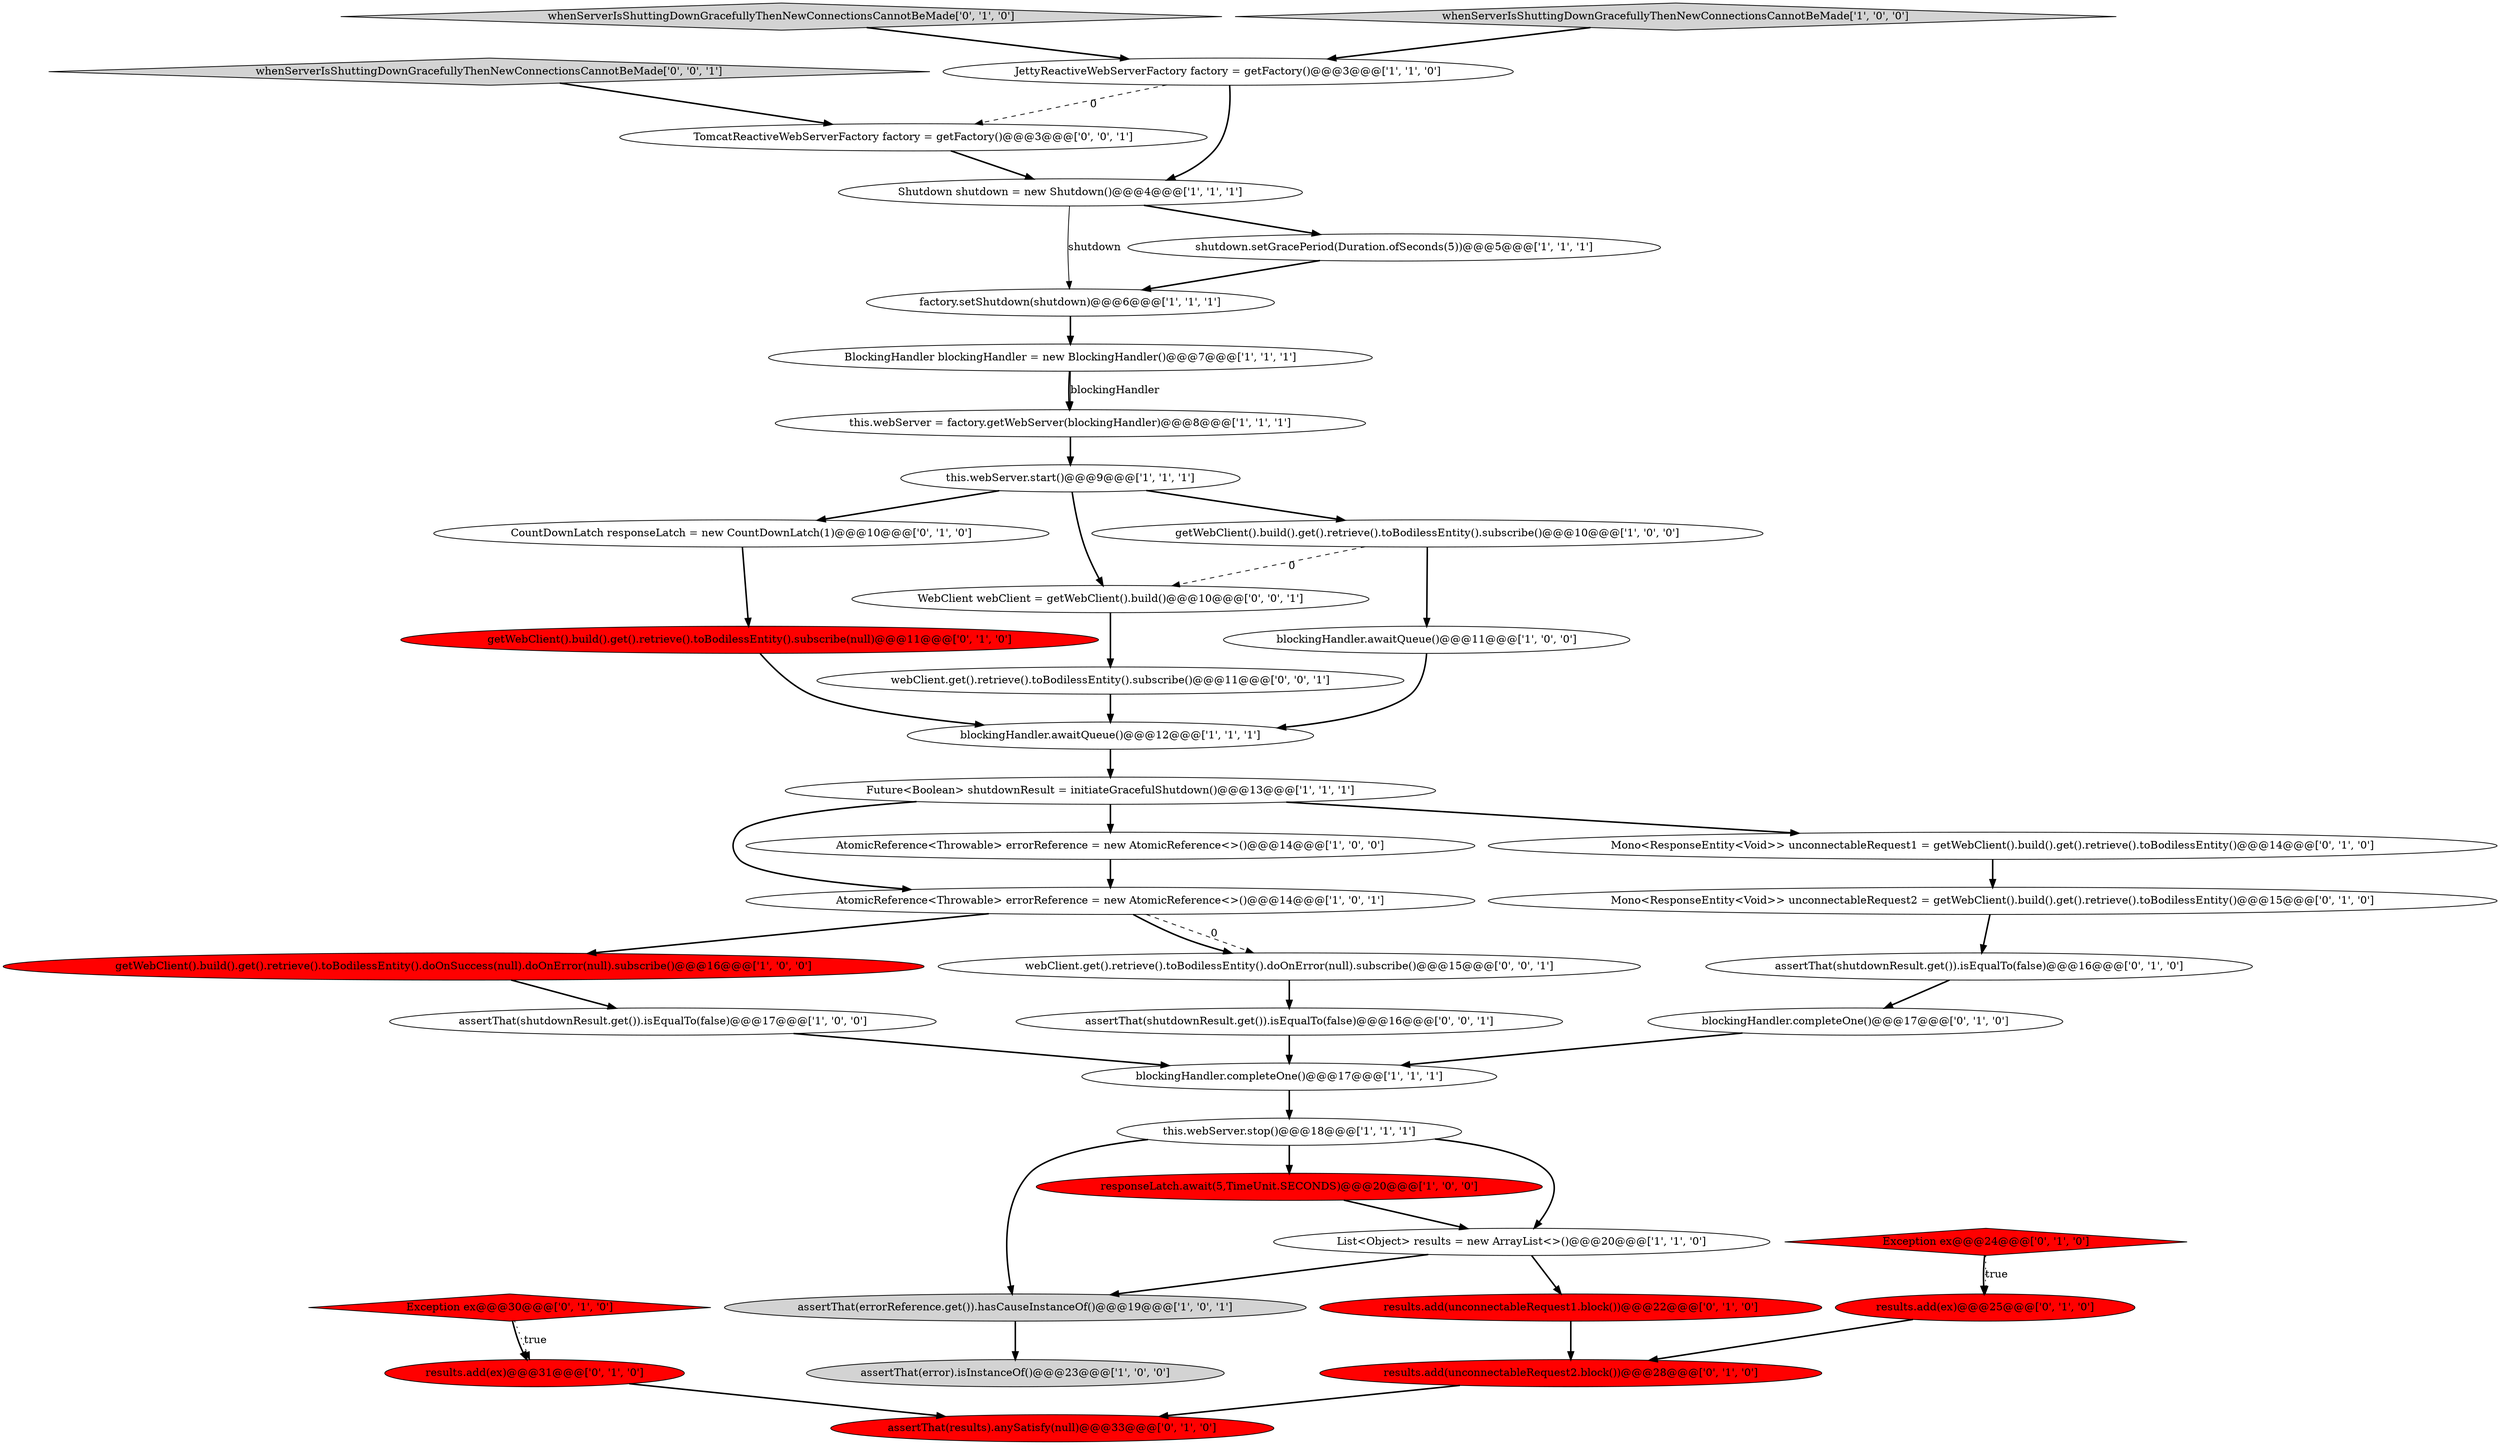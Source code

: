 digraph {
18 [style = filled, label = "List<Object> results = new ArrayList<>()@@@20@@@['1', '1', '0']", fillcolor = white, shape = ellipse image = "AAA0AAABBB1BBB"];
35 [style = filled, label = "CountDownLatch responseLatch = new CountDownLatch(1)@@@10@@@['0', '1', '0']", fillcolor = white, shape = ellipse image = "AAA0AAABBB2BBB"];
40 [style = filled, label = "TomcatReactiveWebServerFactory factory = getFactory()@@@3@@@['0', '0', '1']", fillcolor = white, shape = ellipse image = "AAA0AAABBB3BBB"];
29 [style = filled, label = "results.add(ex)@@@31@@@['0', '1', '0']", fillcolor = red, shape = ellipse image = "AAA1AAABBB2BBB"];
30 [style = filled, label = "Exception ex@@@24@@@['0', '1', '0']", fillcolor = red, shape = diamond image = "AAA1AAABBB2BBB"];
14 [style = filled, label = "AtomicReference<Throwable> errorReference = new AtomicReference<>()@@@14@@@['1', '0', '0']", fillcolor = white, shape = ellipse image = "AAA0AAABBB1BBB"];
37 [style = filled, label = "WebClient webClient = getWebClient().build()@@@10@@@['0', '0', '1']", fillcolor = white, shape = ellipse image = "AAA0AAABBB3BBB"];
12 [style = filled, label = "blockingHandler.completeOne()@@@17@@@['1', '1', '1']", fillcolor = white, shape = ellipse image = "AAA0AAABBB1BBB"];
38 [style = filled, label = "whenServerIsShuttingDownGracefullyThenNewConnectionsCannotBeMade['0', '0', '1']", fillcolor = lightgray, shape = diamond image = "AAA0AAABBB3BBB"];
41 [style = filled, label = "webClient.get().retrieve().toBodilessEntity().subscribe()@@@11@@@['0', '0', '1']", fillcolor = white, shape = ellipse image = "AAA0AAABBB3BBB"];
0 [style = filled, label = "factory.setShutdown(shutdown)@@@6@@@['1', '1', '1']", fillcolor = white, shape = ellipse image = "AAA0AAABBB1BBB"];
32 [style = filled, label = "results.add(unconnectableRequest1.block())@@@22@@@['0', '1', '0']", fillcolor = red, shape = ellipse image = "AAA1AAABBB2BBB"];
24 [style = filled, label = "whenServerIsShuttingDownGracefullyThenNewConnectionsCannotBeMade['0', '1', '0']", fillcolor = lightgray, shape = diamond image = "AAA0AAABBB2BBB"];
28 [style = filled, label = "assertThat(shutdownResult.get()).isEqualTo(false)@@@16@@@['0', '1', '0']", fillcolor = white, shape = ellipse image = "AAA0AAABBB2BBB"];
25 [style = filled, label = "Exception ex@@@30@@@['0', '1', '0']", fillcolor = red, shape = diamond image = "AAA1AAABBB2BBB"];
21 [style = filled, label = "AtomicReference<Throwable> errorReference = new AtomicReference<>()@@@14@@@['1', '0', '1']", fillcolor = white, shape = ellipse image = "AAA0AAABBB1BBB"];
1 [style = filled, label = "assertThat(shutdownResult.get()).isEqualTo(false)@@@17@@@['1', '0', '0']", fillcolor = white, shape = ellipse image = "AAA0AAABBB1BBB"];
8 [style = filled, label = "BlockingHandler blockingHandler = new BlockingHandler()@@@7@@@['1', '1', '1']", fillcolor = white, shape = ellipse image = "AAA0AAABBB1BBB"];
27 [style = filled, label = "Mono<ResponseEntity<Void>> unconnectableRequest1 = getWebClient().build().get().retrieve().toBodilessEntity()@@@14@@@['0', '1', '0']", fillcolor = white, shape = ellipse image = "AAA0AAABBB2BBB"];
20 [style = filled, label = "whenServerIsShuttingDownGracefullyThenNewConnectionsCannotBeMade['1', '0', '0']", fillcolor = lightgray, shape = diamond image = "AAA0AAABBB1BBB"];
22 [style = filled, label = "Mono<ResponseEntity<Void>> unconnectableRequest2 = getWebClient().build().get().retrieve().toBodilessEntity()@@@15@@@['0', '1', '0']", fillcolor = white, shape = ellipse image = "AAA0AAABBB2BBB"];
23 [style = filled, label = "results.add(ex)@@@25@@@['0', '1', '0']", fillcolor = red, shape = ellipse image = "AAA1AAABBB2BBB"];
26 [style = filled, label = "assertThat(results).anySatisfy(null)@@@33@@@['0', '1', '0']", fillcolor = red, shape = ellipse image = "AAA1AAABBB2BBB"];
2 [style = filled, label = "assertThat(error).isInstanceOf()@@@23@@@['1', '0', '0']", fillcolor = lightgray, shape = ellipse image = "AAA0AAABBB1BBB"];
36 [style = filled, label = "webClient.get().retrieve().toBodilessEntity().doOnError(null).subscribe()@@@15@@@['0', '0', '1']", fillcolor = white, shape = ellipse image = "AAA0AAABBB3BBB"];
15 [style = filled, label = "Future<Boolean> shutdownResult = initiateGracefulShutdown()@@@13@@@['1', '1', '1']", fillcolor = white, shape = ellipse image = "AAA0AAABBB1BBB"];
3 [style = filled, label = "blockingHandler.awaitQueue()@@@12@@@['1', '1', '1']", fillcolor = white, shape = ellipse image = "AAA0AAABBB1BBB"];
6 [style = filled, label = "assertThat(errorReference.get()).hasCauseInstanceOf()@@@19@@@['1', '0', '1']", fillcolor = lightgray, shape = ellipse image = "AAA0AAABBB1BBB"];
31 [style = filled, label = "getWebClient().build().get().retrieve().toBodilessEntity().subscribe(null)@@@11@@@['0', '1', '0']", fillcolor = red, shape = ellipse image = "AAA1AAABBB2BBB"];
10 [style = filled, label = "responseLatch.await(5,TimeUnit.SECONDS)@@@20@@@['1', '0', '0']", fillcolor = red, shape = ellipse image = "AAA1AAABBB1BBB"];
19 [style = filled, label = "getWebClient().build().get().retrieve().toBodilessEntity().doOnSuccess(null).doOnError(null).subscribe()@@@16@@@['1', '0', '0']", fillcolor = red, shape = ellipse image = "AAA1AAABBB1BBB"];
39 [style = filled, label = "assertThat(shutdownResult.get()).isEqualTo(false)@@@16@@@['0', '0', '1']", fillcolor = white, shape = ellipse image = "AAA0AAABBB3BBB"];
13 [style = filled, label = "blockingHandler.awaitQueue()@@@11@@@['1', '0', '0']", fillcolor = white, shape = ellipse image = "AAA0AAABBB1BBB"];
17 [style = filled, label = "getWebClient().build().get().retrieve().toBodilessEntity().subscribe()@@@10@@@['1', '0', '0']", fillcolor = white, shape = ellipse image = "AAA0AAABBB1BBB"];
4 [style = filled, label = "shutdown.setGracePeriod(Duration.ofSeconds(5))@@@5@@@['1', '1', '1']", fillcolor = white, shape = ellipse image = "AAA0AAABBB1BBB"];
5 [style = filled, label = "JettyReactiveWebServerFactory factory = getFactory()@@@3@@@['1', '1', '0']", fillcolor = white, shape = ellipse image = "AAA0AAABBB1BBB"];
33 [style = filled, label = "results.add(unconnectableRequest2.block())@@@28@@@['0', '1', '0']", fillcolor = red, shape = ellipse image = "AAA1AAABBB2BBB"];
11 [style = filled, label = "this.webServer.stop()@@@18@@@['1', '1', '1']", fillcolor = white, shape = ellipse image = "AAA0AAABBB1BBB"];
34 [style = filled, label = "blockingHandler.completeOne()@@@17@@@['0', '1', '0']", fillcolor = white, shape = ellipse image = "AAA0AAABBB2BBB"];
16 [style = filled, label = "Shutdown shutdown = new Shutdown()@@@4@@@['1', '1', '1']", fillcolor = white, shape = ellipse image = "AAA0AAABBB1BBB"];
9 [style = filled, label = "this.webServer.start()@@@9@@@['1', '1', '1']", fillcolor = white, shape = ellipse image = "AAA0AAABBB1BBB"];
7 [style = filled, label = "this.webServer = factory.getWebServer(blockingHandler)@@@8@@@['1', '1', '1']", fillcolor = white, shape = ellipse image = "AAA0AAABBB1BBB"];
10->18 [style = bold, label=""];
35->31 [style = bold, label=""];
15->14 [style = bold, label=""];
21->19 [style = bold, label=""];
28->34 [style = bold, label=""];
15->21 [style = bold, label=""];
37->41 [style = bold, label=""];
11->6 [style = bold, label=""];
41->3 [style = bold, label=""];
30->23 [style = bold, label=""];
12->11 [style = bold, label=""];
9->17 [style = bold, label=""];
22->28 [style = bold, label=""];
3->15 [style = bold, label=""];
5->40 [style = dashed, label="0"];
25->29 [style = bold, label=""];
25->29 [style = dotted, label="true"];
34->12 [style = bold, label=""];
27->22 [style = bold, label=""];
21->36 [style = dashed, label="0"];
9->35 [style = bold, label=""];
32->33 [style = bold, label=""];
11->18 [style = bold, label=""];
9->37 [style = bold, label=""];
8->7 [style = bold, label=""];
4->0 [style = bold, label=""];
20->5 [style = bold, label=""];
33->26 [style = bold, label=""];
6->2 [style = bold, label=""];
29->26 [style = bold, label=""];
5->16 [style = bold, label=""];
7->9 [style = bold, label=""];
24->5 [style = bold, label=""];
19->1 [style = bold, label=""];
23->33 [style = bold, label=""];
40->16 [style = bold, label=""];
21->36 [style = bold, label=""];
13->3 [style = bold, label=""];
18->6 [style = bold, label=""];
11->10 [style = bold, label=""];
16->0 [style = solid, label="shutdown"];
0->8 [style = bold, label=""];
39->12 [style = bold, label=""];
1->12 [style = bold, label=""];
18->32 [style = bold, label=""];
30->23 [style = dotted, label="true"];
8->7 [style = solid, label="blockingHandler"];
17->13 [style = bold, label=""];
17->37 [style = dashed, label="0"];
16->4 [style = bold, label=""];
31->3 [style = bold, label=""];
36->39 [style = bold, label=""];
38->40 [style = bold, label=""];
15->27 [style = bold, label=""];
14->21 [style = bold, label=""];
}
